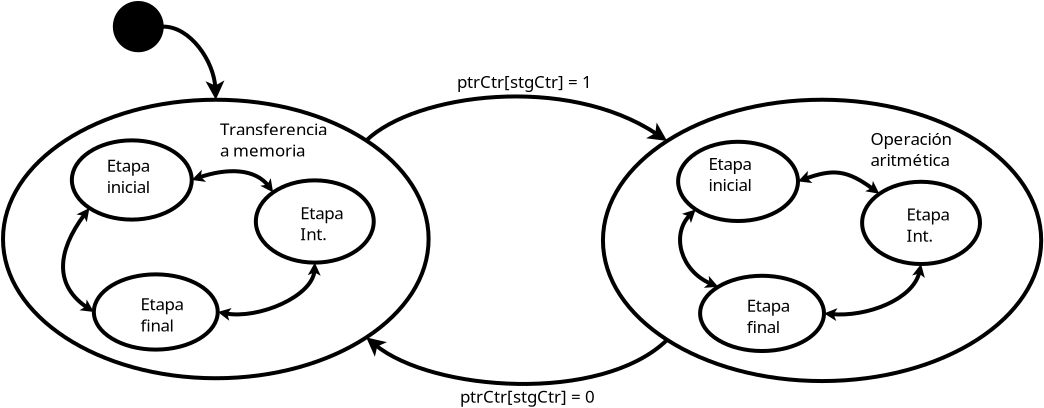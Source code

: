 <?xml version="1.0" encoding="UTF-8"?>
<dia:diagram xmlns:dia="http://www.lysator.liu.se/~alla/dia/">
  <dia:layer name="Fondo" visible="true" active="true">
    <dia:object type="Standard - Ellipse" version="0" id="O0">
      <dia:attribute name="obj_pos">
        <dia:point val="-2.393,4.094"/>
      </dia:attribute>
      <dia:attribute name="obj_bb">
        <dia:rectangle val="-2.493,3.994;18.987,18.119"/>
      </dia:attribute>
      <dia:attribute name="elem_corner">
        <dia:point val="-2.393,4.094"/>
      </dia:attribute>
      <dia:attribute name="elem_width">
        <dia:real val="21.28"/>
      </dia:attribute>
      <dia:attribute name="elem_height">
        <dia:real val="13.925"/>
      </dia:attribute>
      <dia:attribute name="border_width">
        <dia:real val="0.2"/>
      </dia:attribute>
    </dia:object>
    <dia:object type="Standard - Ellipse" version="0" id="O1">
      <dia:attribute name="obj_pos">
        <dia:point val="3.149,-0.793"/>
      </dia:attribute>
      <dia:attribute name="obj_bb">
        <dia:rectangle val="3.099,-0.843;5.643,1.72"/>
      </dia:attribute>
      <dia:attribute name="elem_corner">
        <dia:point val="3.149,-0.793"/>
      </dia:attribute>
      <dia:attribute name="elem_width">
        <dia:real val="2.444"/>
      </dia:attribute>
      <dia:attribute name="elem_height">
        <dia:real val="2.462"/>
      </dia:attribute>
      <dia:attribute name="border_width">
        <dia:real val="0.1"/>
      </dia:attribute>
      <dia:attribute name="inner_color">
        <dia:color val="#000000"/>
      </dia:attribute>
    </dia:object>
    <dia:object type="Standard - Ellipse" version="0" id="O2">
      <dia:attribute name="obj_pos">
        <dia:point val="27.605,4.094"/>
      </dia:attribute>
      <dia:attribute name="obj_bb">
        <dia:rectangle val="27.505,3.994;49.616,18.26"/>
      </dia:attribute>
      <dia:attribute name="elem_corner">
        <dia:point val="27.605,4.094"/>
      </dia:attribute>
      <dia:attribute name="elem_width">
        <dia:real val="21.911"/>
      </dia:attribute>
      <dia:attribute name="elem_height">
        <dia:real val="14.066"/>
      </dia:attribute>
      <dia:attribute name="border_width">
        <dia:real val="0.2"/>
      </dia:attribute>
    </dia:object>
    <dia:object type="Standard - Ellipse" version="0" id="O3">
      <dia:attribute name="obj_pos">
        <dia:point val="31.363,6.196"/>
      </dia:attribute>
      <dia:attribute name="obj_bb">
        <dia:rectangle val="31.263,6.096;37.457,10.258"/>
      </dia:attribute>
      <dia:attribute name="elem_corner">
        <dia:point val="31.363,6.196"/>
      </dia:attribute>
      <dia:attribute name="elem_width">
        <dia:real val="5.993"/>
      </dia:attribute>
      <dia:attribute name="elem_height">
        <dia:real val="3.962"/>
      </dia:attribute>
      <dia:attribute name="border_width">
        <dia:real val="0.2"/>
      </dia:attribute>
    </dia:object>
    <dia:object type="Standard - Ellipse" version="0" id="O4">
      <dia:attribute name="obj_pos">
        <dia:point val="40.563,8.196"/>
      </dia:attribute>
      <dia:attribute name="obj_bb">
        <dia:rectangle val="40.463,8.096;46.557,12.408"/>
      </dia:attribute>
      <dia:attribute name="elem_corner">
        <dia:point val="40.563,8.196"/>
      </dia:attribute>
      <dia:attribute name="elem_width">
        <dia:real val="5.893"/>
      </dia:attribute>
      <dia:attribute name="elem_height">
        <dia:real val="4.112"/>
      </dia:attribute>
      <dia:attribute name="border_width">
        <dia:real val="0.2"/>
      </dia:attribute>
    </dia:object>
    <dia:object type="Standard - Ellipse" version="0" id="O5">
      <dia:attribute name="obj_pos">
        <dia:point val="32.463,12.896"/>
      </dia:attribute>
      <dia:attribute name="obj_bb">
        <dia:rectangle val="32.363,12.796;38.757,16.758"/>
      </dia:attribute>
      <dia:attribute name="elem_corner">
        <dia:point val="32.463,12.896"/>
      </dia:attribute>
      <dia:attribute name="elem_width">
        <dia:real val="6.193"/>
      </dia:attribute>
      <dia:attribute name="elem_height">
        <dia:real val="3.762"/>
      </dia:attribute>
      <dia:attribute name="border_width">
        <dia:real val="0.2"/>
      </dia:attribute>
    </dia:object>
    <dia:object type="Standard - BezierLine" version="0" id="O6">
      <dia:attribute name="obj_pos">
        <dia:point val="37.357,8.177"/>
      </dia:attribute>
      <dia:attribute name="obj_bb">
        <dia:rectangle val="37.357,7.63;41.426,8.798"/>
      </dia:attribute>
      <dia:attribute name="bez_points">
        <dia:point val="37.357,8.177"/>
        <dia:point val="39.106,7.537"/>
        <dia:point val="39.815,7.592"/>
        <dia:point val="41.426,8.798"/>
      </dia:attribute>
      <dia:attribute name="corner_types">
        <dia:enum val="0"/>
        <dia:enum val="0"/>
      </dia:attribute>
      <dia:attribute name="line_width">
        <dia:real val="0.2"/>
      </dia:attribute>
      <dia:attribute name="start_arrow">
        <dia:enum val="22"/>
      </dia:attribute>
      <dia:attribute name="start_arrow_length">
        <dia:real val="0.2"/>
      </dia:attribute>
      <dia:attribute name="start_arrow_width">
        <dia:real val="0.2"/>
      </dia:attribute>
      <dia:attribute name="end_arrow">
        <dia:enum val="22"/>
      </dia:attribute>
      <dia:attribute name="end_arrow_length">
        <dia:real val="0.2"/>
      </dia:attribute>
      <dia:attribute name="end_arrow_width">
        <dia:real val="0.2"/>
      </dia:attribute>
      <dia:connections>
        <dia:connection handle="0" to="O3" connection="4"/>
        <dia:connection handle="3" to="O4" connection="0"/>
      </dia:connections>
    </dia:object>
    <dia:object type="Standard - BezierLine" version="0" id="O7">
      <dia:attribute name="obj_pos">
        <dia:point val="38.657,14.777"/>
      </dia:attribute>
      <dia:attribute name="obj_bb">
        <dia:rectangle val="38.657,12.308;43.7,15.159"/>
      </dia:attribute>
      <dia:attribute name="bez_points">
        <dia:point val="38.657,14.777"/>
        <dia:point val="40.775,14.975"/>
        <dia:point val="43.153,14.083"/>
        <dia:point val="43.51,12.308"/>
      </dia:attribute>
      <dia:attribute name="corner_types">
        <dia:enum val="0"/>
        <dia:enum val="0"/>
      </dia:attribute>
      <dia:attribute name="line_width">
        <dia:real val="0.2"/>
      </dia:attribute>
      <dia:attribute name="start_arrow">
        <dia:enum val="22"/>
      </dia:attribute>
      <dia:attribute name="start_arrow_length">
        <dia:real val="0.2"/>
      </dia:attribute>
      <dia:attribute name="start_arrow_width">
        <dia:real val="0.2"/>
      </dia:attribute>
      <dia:attribute name="end_arrow">
        <dia:enum val="22"/>
      </dia:attribute>
      <dia:attribute name="end_arrow_length">
        <dia:real val="0.2"/>
      </dia:attribute>
      <dia:attribute name="end_arrow_width">
        <dia:real val="0.2"/>
      </dia:attribute>
      <dia:connections>
        <dia:connection handle="0" to="O5" connection="4"/>
        <dia:connection handle="3" to="O4" connection="6"/>
      </dia:connections>
    </dia:object>
    <dia:object type="Standard - BezierLine" version="0" id="O8">
      <dia:attribute name="obj_pos">
        <dia:point val="33.37,13.447"/>
      </dia:attribute>
      <dia:attribute name="obj_bb">
        <dia:rectangle val="31.359,9.578;33.37,13.518"/>
      </dia:attribute>
      <dia:attribute name="bez_points">
        <dia:point val="33.37,13.447"/>
        <dia:point val="31.473,12.663"/>
        <dia:point val="30.982,10.809"/>
        <dia:point val="32.241,9.578"/>
      </dia:attribute>
      <dia:attribute name="corner_types">
        <dia:enum val="0"/>
        <dia:enum val="0"/>
      </dia:attribute>
      <dia:attribute name="line_width">
        <dia:real val="0.2"/>
      </dia:attribute>
      <dia:attribute name="start_arrow">
        <dia:enum val="22"/>
      </dia:attribute>
      <dia:attribute name="start_arrow_length">
        <dia:real val="0.2"/>
      </dia:attribute>
      <dia:attribute name="start_arrow_width">
        <dia:real val="0.2"/>
      </dia:attribute>
      <dia:attribute name="end_arrow">
        <dia:enum val="22"/>
      </dia:attribute>
      <dia:attribute name="end_arrow_length">
        <dia:real val="0.2"/>
      </dia:attribute>
      <dia:attribute name="end_arrow_width">
        <dia:real val="0.2"/>
      </dia:attribute>
      <dia:connections>
        <dia:connection handle="0" to="O5" connection="0"/>
        <dia:connection handle="3" to="O3" connection="5"/>
      </dia:connections>
    </dia:object>
    <dia:object type="Standard - BezierLine" version="0" id="O9">
      <dia:attribute name="obj_pos">
        <dia:point val="5.593,0.439"/>
      </dia:attribute>
      <dia:attribute name="obj_bb">
        <dia:rectangle val="5.491,0.337;8.679,4.094"/>
      </dia:attribute>
      <dia:attribute name="bez_points">
        <dia:point val="5.593,0.439"/>
        <dia:point val="6.969,0.408"/>
        <dia:point val="8.165,2.189"/>
        <dia:point val="8.247,4.094"/>
      </dia:attribute>
      <dia:attribute name="corner_types">
        <dia:enum val="0"/>
        <dia:enum val="0"/>
      </dia:attribute>
      <dia:attribute name="line_width">
        <dia:real val="0.2"/>
      </dia:attribute>
      <dia:attribute name="end_arrow">
        <dia:enum val="22"/>
      </dia:attribute>
      <dia:attribute name="end_arrow_length">
        <dia:real val="0.5"/>
      </dia:attribute>
      <dia:attribute name="end_arrow_width">
        <dia:real val="0.5"/>
      </dia:attribute>
      <dia:connections>
        <dia:connection handle="0" to="O1" connection="4"/>
        <dia:connection handle="3" to="O0" connection="1"/>
      </dia:connections>
    </dia:object>
    <dia:object type="Standard - BezierLine" version="0" id="O10">
      <dia:attribute name="obj_pos">
        <dia:point val="15.77,6.133"/>
      </dia:attribute>
      <dia:attribute name="obj_bb">
        <dia:rectangle val="15.629,3.83;30.813,6.274"/>
      </dia:attribute>
      <dia:attribute name="bez_points">
        <dia:point val="15.77,6.133"/>
        <dia:point val="18.209,3.787"/>
        <dia:point val="25.777,2.786"/>
        <dia:point val="30.813,6.154"/>
      </dia:attribute>
      <dia:attribute name="corner_types">
        <dia:enum val="0"/>
        <dia:enum val="0"/>
      </dia:attribute>
      <dia:attribute name="line_width">
        <dia:real val="0.2"/>
      </dia:attribute>
      <dia:attribute name="end_arrow">
        <dia:enum val="22"/>
      </dia:attribute>
      <dia:attribute name="end_arrow_length">
        <dia:real val="0.5"/>
      </dia:attribute>
      <dia:attribute name="end_arrow_width">
        <dia:real val="0.5"/>
      </dia:attribute>
      <dia:connections>
        <dia:connection handle="0" to="O0" connection="2"/>
        <dia:connection handle="3" to="O2" connection="0"/>
      </dia:connections>
    </dia:object>
    <dia:object type="Standard - BezierLine" version="0" id="O11">
      <dia:attribute name="obj_pos">
        <dia:point val="30.813,16.1"/>
      </dia:attribute>
      <dia:attribute name="obj_bb">
        <dia:rectangle val="15.77,15.959;30.955,18.405"/>
      </dia:attribute>
      <dia:attribute name="bez_points">
        <dia:point val="30.813,16.1"/>
        <dia:point val="27.501,19.315"/>
        <dia:point val="19.041,18.671"/>
        <dia:point val="15.77,15.979"/>
      </dia:attribute>
      <dia:attribute name="corner_types">
        <dia:enum val="0"/>
        <dia:enum val="0"/>
      </dia:attribute>
      <dia:attribute name="line_width">
        <dia:real val="0.2"/>
      </dia:attribute>
      <dia:attribute name="end_arrow">
        <dia:enum val="22"/>
      </dia:attribute>
      <dia:attribute name="end_arrow_length">
        <dia:real val="0.5"/>
      </dia:attribute>
      <dia:attribute name="end_arrow_width">
        <dia:real val="0.5"/>
      </dia:attribute>
      <dia:connections>
        <dia:connection handle="0" to="O2" connection="5"/>
        <dia:connection handle="3" to="O0" connection="7"/>
      </dia:connections>
    </dia:object>
    <dia:object type="Standard - Text" version="1" id="O12">
      <dia:attribute name="obj_pos">
        <dia:point val="32.887,7.603"/>
      </dia:attribute>
      <dia:attribute name="obj_bb">
        <dia:rectangle val="32.887,6.816;35.349,8.862"/>
      </dia:attribute>
      <dia:attribute name="text">
        <dia:composite type="text">
          <dia:attribute name="string">
            <dia:string>#Etapa
inicial#</dia:string>
          </dia:attribute>
          <dia:attribute name="font">
            <dia:font family="sans" style="0" name="Helvetica"/>
          </dia:attribute>
          <dia:attribute name="height">
            <dia:real val="1.058"/>
          </dia:attribute>
          <dia:attribute name="pos">
            <dia:point val="32.887,7.603"/>
          </dia:attribute>
          <dia:attribute name="color">
            <dia:color val="#000000"/>
          </dia:attribute>
          <dia:attribute name="alignment">
            <dia:enum val="0"/>
          </dia:attribute>
        </dia:composite>
      </dia:attribute>
      <dia:attribute name="valign">
        <dia:enum val="3"/>
      </dia:attribute>
    </dia:object>
    <dia:object type="Standard - Text" version="1" id="O13">
      <dia:attribute name="obj_pos">
        <dia:point val="42.778,10.134"/>
      </dia:attribute>
      <dia:attribute name="obj_bb">
        <dia:rectangle val="42.778,9.346;45.223,11.392"/>
      </dia:attribute>
      <dia:attribute name="text">
        <dia:composite type="text">
          <dia:attribute name="string">
            <dia:string>#Etapa
Int.#</dia:string>
          </dia:attribute>
          <dia:attribute name="font">
            <dia:font family="sans" style="0" name="Helvetica"/>
          </dia:attribute>
          <dia:attribute name="height">
            <dia:real val="1.058"/>
          </dia:attribute>
          <dia:attribute name="pos">
            <dia:point val="42.778,10.134"/>
          </dia:attribute>
          <dia:attribute name="color">
            <dia:color val="#000000"/>
          </dia:attribute>
          <dia:attribute name="alignment">
            <dia:enum val="0"/>
          </dia:attribute>
        </dia:composite>
      </dia:attribute>
      <dia:attribute name="valign">
        <dia:enum val="3"/>
      </dia:attribute>
    </dia:object>
    <dia:object type="Standard - Text" version="1" id="O14">
      <dia:attribute name="obj_pos">
        <dia:point val="34.793,14.694"/>
      </dia:attribute>
      <dia:attribute name="obj_bb">
        <dia:rectangle val="34.793,13.906;37.238,15.952"/>
      </dia:attribute>
      <dia:attribute name="text">
        <dia:composite type="text">
          <dia:attribute name="string">
            <dia:string>#Etapa
final#</dia:string>
          </dia:attribute>
          <dia:attribute name="font">
            <dia:font family="sans" style="0" name="Helvetica"/>
          </dia:attribute>
          <dia:attribute name="height">
            <dia:real val="1.058"/>
          </dia:attribute>
          <dia:attribute name="pos">
            <dia:point val="34.793,14.694"/>
          </dia:attribute>
          <dia:attribute name="color">
            <dia:color val="#000000"/>
          </dia:attribute>
          <dia:attribute name="alignment">
            <dia:enum val="0"/>
          </dia:attribute>
        </dia:composite>
      </dia:attribute>
      <dia:attribute name="valign">
        <dia:enum val="3"/>
      </dia:attribute>
    </dia:object>
    <dia:object type="Standard - Text" version="1" id="O15">
      <dia:attribute name="obj_pos">
        <dia:point val="8.462,5.876"/>
      </dia:attribute>
      <dia:attribute name="obj_bb">
        <dia:rectangle val="8.462,5.089;14.132,7.135"/>
      </dia:attribute>
      <dia:attribute name="text">
        <dia:composite type="text">
          <dia:attribute name="string">
            <dia:string>#Transferencia
a memoria#</dia:string>
          </dia:attribute>
          <dia:attribute name="font">
            <dia:font family="sans" style="0" name="Helvetica"/>
          </dia:attribute>
          <dia:attribute name="height">
            <dia:real val="1.058"/>
          </dia:attribute>
          <dia:attribute name="pos">
            <dia:point val="8.462,5.876"/>
          </dia:attribute>
          <dia:attribute name="color">
            <dia:color val="#000000"/>
          </dia:attribute>
          <dia:attribute name="alignment">
            <dia:enum val="0"/>
          </dia:attribute>
        </dia:composite>
      </dia:attribute>
      <dia:attribute name="valign">
        <dia:enum val="3"/>
      </dia:attribute>
    </dia:object>
    <dia:object type="Standard - Text" version="1" id="O16">
      <dia:attribute name="obj_pos">
        <dia:point val="40.98,6.354"/>
      </dia:attribute>
      <dia:attribute name="obj_bb">
        <dia:rectangle val="40.98,5.567;45.33,7.612"/>
      </dia:attribute>
      <dia:attribute name="text">
        <dia:composite type="text">
          <dia:attribute name="string">
            <dia:string>#Operación
aritmética#</dia:string>
          </dia:attribute>
          <dia:attribute name="font">
            <dia:font family="sans" style="0" name="Helvetica"/>
          </dia:attribute>
          <dia:attribute name="height">
            <dia:real val="1.058"/>
          </dia:attribute>
          <dia:attribute name="pos">
            <dia:point val="40.98,6.354"/>
          </dia:attribute>
          <dia:attribute name="color">
            <dia:color val="#000000"/>
          </dia:attribute>
          <dia:attribute name="alignment">
            <dia:enum val="0"/>
          </dia:attribute>
        </dia:composite>
      </dia:attribute>
      <dia:attribute name="valign">
        <dia:enum val="3"/>
      </dia:attribute>
    </dia:object>
    <dia:object type="Standard - Text" version="1" id="O17">
      <dia:attribute name="obj_pos">
        <dia:point val="20.309,3.512"/>
      </dia:attribute>
      <dia:attribute name="obj_bb">
        <dia:rectangle val="20.309,2.724;27.834,3.712"/>
      </dia:attribute>
      <dia:attribute name="text">
        <dia:composite type="text">
          <dia:attribute name="string">
            <dia:string>#ptrCtr[stgCtr] = 1#</dia:string>
          </dia:attribute>
          <dia:attribute name="font">
            <dia:font family="sans" style="0" name="Helvetica"/>
          </dia:attribute>
          <dia:attribute name="height">
            <dia:real val="1.058"/>
          </dia:attribute>
          <dia:attribute name="pos">
            <dia:point val="20.309,3.512"/>
          </dia:attribute>
          <dia:attribute name="color">
            <dia:color val="#000000"/>
          </dia:attribute>
          <dia:attribute name="alignment">
            <dia:enum val="0"/>
          </dia:attribute>
        </dia:composite>
      </dia:attribute>
      <dia:attribute name="valign">
        <dia:enum val="3"/>
      </dia:attribute>
    </dia:object>
    <dia:object type="Standard - Text" version="1" id="O18">
      <dia:attribute name="obj_pos">
        <dia:point val="20.46,19.247"/>
      </dia:attribute>
      <dia:attribute name="obj_bb">
        <dia:rectangle val="20.46,18.46;27.985,19.447"/>
      </dia:attribute>
      <dia:attribute name="text">
        <dia:composite type="text">
          <dia:attribute name="string">
            <dia:string>#ptrCtr[stgCtr] = 0#</dia:string>
          </dia:attribute>
          <dia:attribute name="font">
            <dia:font family="sans" style="0" name="Helvetica"/>
          </dia:attribute>
          <dia:attribute name="height">
            <dia:real val="1.058"/>
          </dia:attribute>
          <dia:attribute name="pos">
            <dia:point val="20.46,19.247"/>
          </dia:attribute>
          <dia:attribute name="color">
            <dia:color val="#000000"/>
          </dia:attribute>
          <dia:attribute name="alignment">
            <dia:enum val="0"/>
          </dia:attribute>
        </dia:composite>
      </dia:attribute>
      <dia:attribute name="valign">
        <dia:enum val="3"/>
      </dia:attribute>
    </dia:object>
    <dia:object type="Standard - Ellipse" version="0" id="O19">
      <dia:attribute name="obj_pos">
        <dia:point val="1.05,6.125"/>
      </dia:attribute>
      <dia:attribute name="obj_bb">
        <dia:rectangle val="0.95,6.025;7.143,10.188"/>
      </dia:attribute>
      <dia:attribute name="elem_corner">
        <dia:point val="1.05,6.125"/>
      </dia:attribute>
      <dia:attribute name="elem_width">
        <dia:real val="5.993"/>
      </dia:attribute>
      <dia:attribute name="elem_height">
        <dia:real val="3.962"/>
      </dia:attribute>
      <dia:attribute name="border_width">
        <dia:real val="0.2"/>
      </dia:attribute>
    </dia:object>
    <dia:object type="Standard - Ellipse" version="0" id="O20">
      <dia:attribute name="obj_pos">
        <dia:point val="10.25,8.125"/>
      </dia:attribute>
      <dia:attribute name="obj_bb">
        <dia:rectangle val="10.15,8.025;16.243,12.338"/>
      </dia:attribute>
      <dia:attribute name="elem_corner">
        <dia:point val="10.25,8.125"/>
      </dia:attribute>
      <dia:attribute name="elem_width">
        <dia:real val="5.893"/>
      </dia:attribute>
      <dia:attribute name="elem_height">
        <dia:real val="4.112"/>
      </dia:attribute>
      <dia:attribute name="border_width">
        <dia:real val="0.2"/>
      </dia:attribute>
    </dia:object>
    <dia:object type="Standard - Ellipse" version="0" id="O21">
      <dia:attribute name="obj_pos">
        <dia:point val="2.15,12.825"/>
      </dia:attribute>
      <dia:attribute name="obj_bb">
        <dia:rectangle val="2.05,12.725;8.443,16.687"/>
      </dia:attribute>
      <dia:attribute name="elem_corner">
        <dia:point val="2.15,12.825"/>
      </dia:attribute>
      <dia:attribute name="elem_width">
        <dia:real val="6.193"/>
      </dia:attribute>
      <dia:attribute name="elem_height">
        <dia:real val="3.762"/>
      </dia:attribute>
      <dia:attribute name="border_width">
        <dia:real val="0.2"/>
      </dia:attribute>
    </dia:object>
    <dia:object type="Standard - BezierLine" version="0" id="O22">
      <dia:attribute name="obj_pos">
        <dia:point val="7.043,8.106"/>
      </dia:attribute>
      <dia:attribute name="obj_bb">
        <dia:rectangle val="7.043,7.567;11.116,8.727"/>
      </dia:attribute>
      <dia:attribute name="bez_points">
        <dia:point val="7.043,8.106"/>
        <dia:point val="8.845,7.483"/>
        <dia:point val="10.243,7.537"/>
        <dia:point val="11.113,8.727"/>
      </dia:attribute>
      <dia:attribute name="corner_types">
        <dia:enum val="0"/>
        <dia:enum val="0"/>
      </dia:attribute>
      <dia:attribute name="line_width">
        <dia:real val="0.2"/>
      </dia:attribute>
      <dia:attribute name="start_arrow">
        <dia:enum val="22"/>
      </dia:attribute>
      <dia:attribute name="start_arrow_length">
        <dia:real val="0.2"/>
      </dia:attribute>
      <dia:attribute name="start_arrow_width">
        <dia:real val="0.2"/>
      </dia:attribute>
      <dia:attribute name="end_arrow">
        <dia:enum val="22"/>
      </dia:attribute>
      <dia:attribute name="end_arrow_length">
        <dia:real val="0.2"/>
      </dia:attribute>
      <dia:attribute name="end_arrow_width">
        <dia:real val="0.2"/>
      </dia:attribute>
      <dia:connections>
        <dia:connection handle="0" to="O19" connection="4"/>
        <dia:connection handle="3" to="O20" connection="0"/>
      </dia:connections>
    </dia:object>
    <dia:object type="Standard - BezierLine" version="0" id="O23">
      <dia:attribute name="obj_pos">
        <dia:point val="8.343,14.706"/>
      </dia:attribute>
      <dia:attribute name="obj_bb">
        <dia:rectangle val="8.343,12.237;13.493,15.145"/>
      </dia:attribute>
      <dia:attribute name="bez_points">
        <dia:point val="8.343,14.706"/>
        <dia:point val="10.391,15.094"/>
        <dia:point val="13.126,13.905"/>
        <dia:point val="13.197,12.237"/>
      </dia:attribute>
      <dia:attribute name="corner_types">
        <dia:enum val="0"/>
        <dia:enum val="0"/>
      </dia:attribute>
      <dia:attribute name="line_width">
        <dia:real val="0.2"/>
      </dia:attribute>
      <dia:attribute name="start_arrow">
        <dia:enum val="22"/>
      </dia:attribute>
      <dia:attribute name="start_arrow_length">
        <dia:real val="0.2"/>
      </dia:attribute>
      <dia:attribute name="start_arrow_width">
        <dia:real val="0.2"/>
      </dia:attribute>
      <dia:attribute name="end_arrow">
        <dia:enum val="22"/>
      </dia:attribute>
      <dia:attribute name="end_arrow_length">
        <dia:real val="0.2"/>
      </dia:attribute>
      <dia:attribute name="end_arrow_width">
        <dia:real val="0.2"/>
      </dia:attribute>
      <dia:connections>
        <dia:connection handle="0" to="O21" connection="4"/>
        <dia:connection handle="3" to="O20" connection="6"/>
      </dia:connections>
    </dia:object>
    <dia:object type="Standard - BezierLine" version="0" id="O24">
      <dia:attribute name="obj_pos">
        <dia:point val="2.15,14.706"/>
      </dia:attribute>
      <dia:attribute name="obj_bb">
        <dia:rectangle val="0.509,9.507;2.15,14.719"/>
      </dia:attribute>
      <dia:attribute name="bez_points">
        <dia:point val="2.15,14.706"/>
        <dia:point val="0.223,13.429"/>
        <dia:point val="0.223,11.764"/>
        <dia:point val="1.928,9.507"/>
      </dia:attribute>
      <dia:attribute name="corner_types">
        <dia:enum val="0"/>
        <dia:enum val="0"/>
      </dia:attribute>
      <dia:attribute name="line_width">
        <dia:real val="0.2"/>
      </dia:attribute>
      <dia:attribute name="start_arrow">
        <dia:enum val="22"/>
      </dia:attribute>
      <dia:attribute name="start_arrow_length">
        <dia:real val="0.2"/>
      </dia:attribute>
      <dia:attribute name="start_arrow_width">
        <dia:real val="0.2"/>
      </dia:attribute>
      <dia:attribute name="end_arrow">
        <dia:enum val="22"/>
      </dia:attribute>
      <dia:attribute name="end_arrow_length">
        <dia:real val="0.2"/>
      </dia:attribute>
      <dia:attribute name="end_arrow_width">
        <dia:real val="0.2"/>
      </dia:attribute>
      <dia:connections>
        <dia:connection handle="0" to="O21" connection="3"/>
        <dia:connection handle="3" to="O19" connection="5"/>
      </dia:connections>
    </dia:object>
    <dia:object type="Standard - Text" version="1" id="O25">
      <dia:attribute name="obj_pos">
        <dia:point val="2.792,7.696"/>
      </dia:attribute>
      <dia:attribute name="obj_bb">
        <dia:rectangle val="2.792,6.909;5.254,8.954"/>
      </dia:attribute>
      <dia:attribute name="text">
        <dia:composite type="text">
          <dia:attribute name="string">
            <dia:string>#Etapa
inicial#</dia:string>
          </dia:attribute>
          <dia:attribute name="font">
            <dia:font family="sans" style="0" name="Helvetica"/>
          </dia:attribute>
          <dia:attribute name="height">
            <dia:real val="1.058"/>
          </dia:attribute>
          <dia:attribute name="pos">
            <dia:point val="2.792,7.696"/>
          </dia:attribute>
          <dia:attribute name="color">
            <dia:color val="#000000"/>
          </dia:attribute>
          <dia:attribute name="alignment">
            <dia:enum val="0"/>
          </dia:attribute>
        </dia:composite>
      </dia:attribute>
      <dia:attribute name="valign">
        <dia:enum val="3"/>
      </dia:attribute>
    </dia:object>
    <dia:object type="Standard - Text" version="1" id="O26">
      <dia:attribute name="obj_pos">
        <dia:point val="12.465,10.063"/>
      </dia:attribute>
      <dia:attribute name="obj_bb">
        <dia:rectangle val="12.465,9.275;14.91,11.321"/>
      </dia:attribute>
      <dia:attribute name="text">
        <dia:composite type="text">
          <dia:attribute name="string">
            <dia:string>#Etapa
Int.#</dia:string>
          </dia:attribute>
          <dia:attribute name="font">
            <dia:font family="sans" style="0" name="Helvetica"/>
          </dia:attribute>
          <dia:attribute name="height">
            <dia:real val="1.058"/>
          </dia:attribute>
          <dia:attribute name="pos">
            <dia:point val="12.465,10.063"/>
          </dia:attribute>
          <dia:attribute name="color">
            <dia:color val="#000000"/>
          </dia:attribute>
          <dia:attribute name="alignment">
            <dia:enum val="0"/>
          </dia:attribute>
        </dia:composite>
      </dia:attribute>
      <dia:attribute name="valign">
        <dia:enum val="3"/>
      </dia:attribute>
    </dia:object>
    <dia:object type="Standard - Text" version="1" id="O27">
      <dia:attribute name="obj_pos">
        <dia:point val="4.479,14.623"/>
      </dia:attribute>
      <dia:attribute name="obj_bb">
        <dia:rectangle val="4.479,13.836;6.924,15.882"/>
      </dia:attribute>
      <dia:attribute name="text">
        <dia:composite type="text">
          <dia:attribute name="string">
            <dia:string>#Etapa
final#</dia:string>
          </dia:attribute>
          <dia:attribute name="font">
            <dia:font family="sans" style="0" name="Helvetica"/>
          </dia:attribute>
          <dia:attribute name="height">
            <dia:real val="1.058"/>
          </dia:attribute>
          <dia:attribute name="pos">
            <dia:point val="4.479,14.623"/>
          </dia:attribute>
          <dia:attribute name="color">
            <dia:color val="#000000"/>
          </dia:attribute>
          <dia:attribute name="alignment">
            <dia:enum val="0"/>
          </dia:attribute>
        </dia:composite>
      </dia:attribute>
      <dia:attribute name="valign">
        <dia:enum val="3"/>
      </dia:attribute>
    </dia:object>
  </dia:layer>
</dia:diagram>
